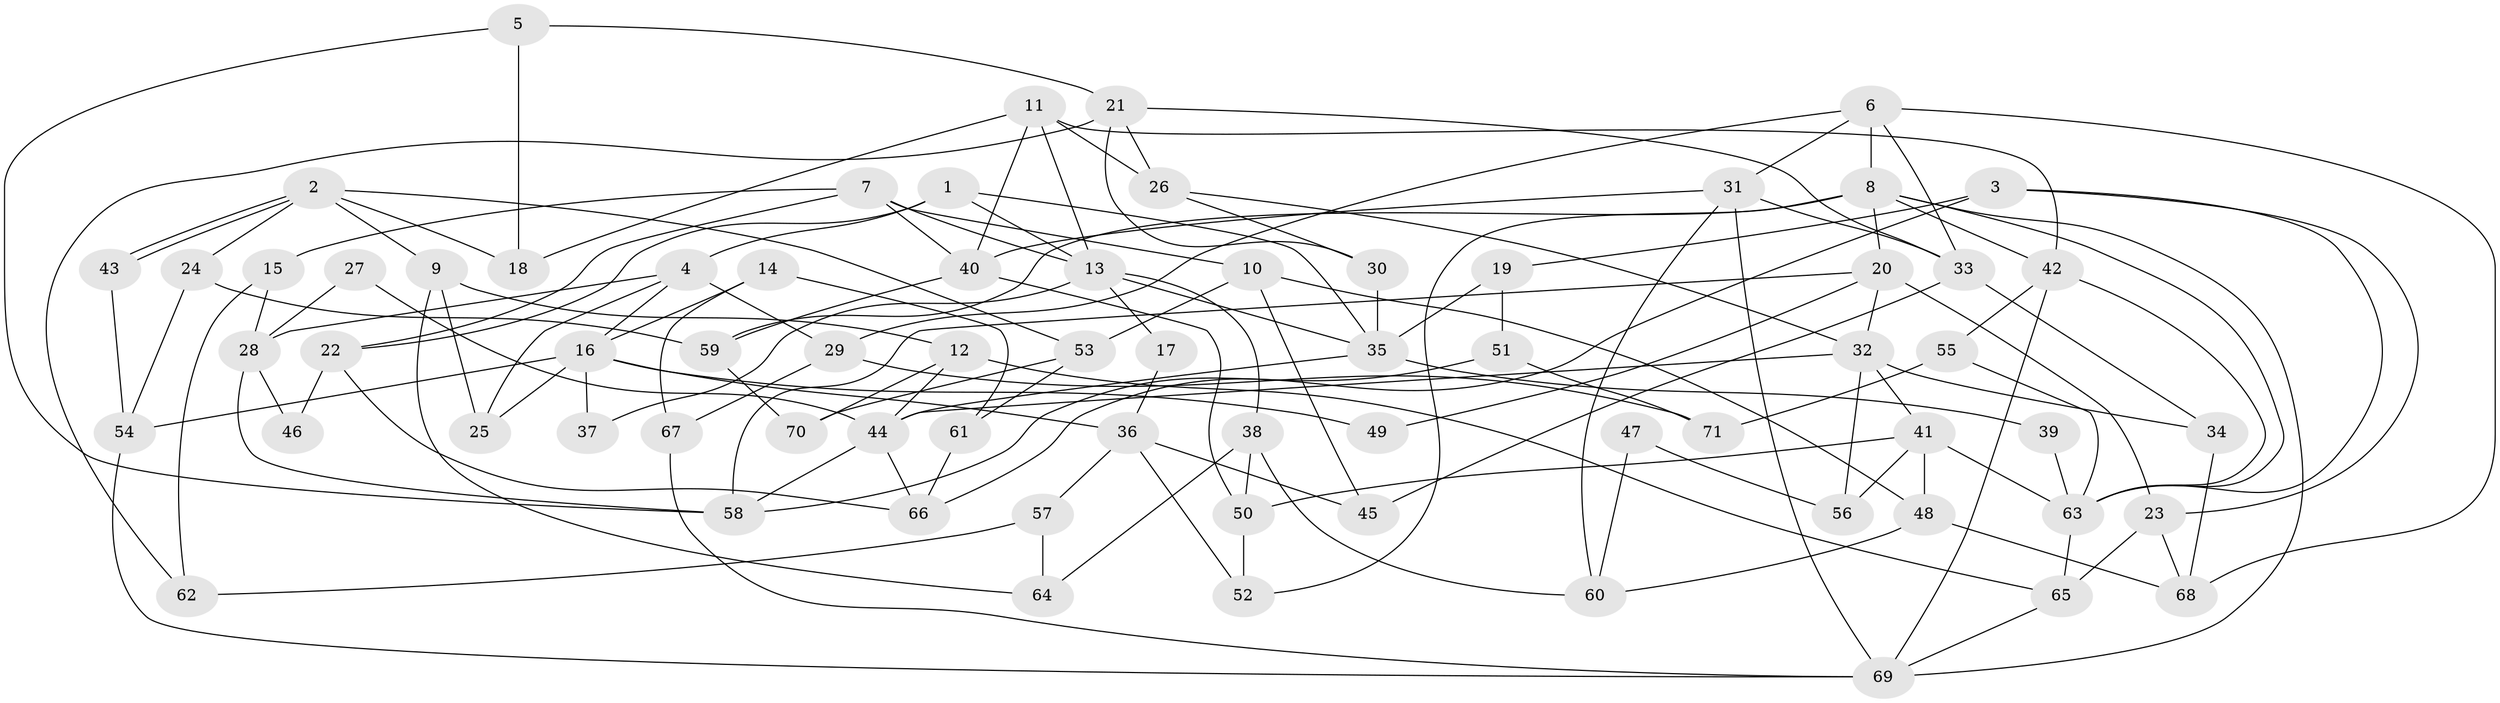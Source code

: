 // coarse degree distribution, {4: 0.10344827586206896, 10: 0.06896551724137931, 5: 0.10344827586206896, 8: 0.10344827586206896, 7: 0.034482758620689655, 12: 0.06896551724137931, 3: 0.27586206896551724, 6: 0.06896551724137931, 2: 0.10344827586206896, 9: 0.034482758620689655, 1: 0.034482758620689655}
// Generated by graph-tools (version 1.1) at 2025/50/03/04/25 22:50:47]
// undirected, 71 vertices, 142 edges
graph export_dot {
  node [color=gray90,style=filled];
  1;
  2;
  3;
  4;
  5;
  6;
  7;
  8;
  9;
  10;
  11;
  12;
  13;
  14;
  15;
  16;
  17;
  18;
  19;
  20;
  21;
  22;
  23;
  24;
  25;
  26;
  27;
  28;
  29;
  30;
  31;
  32;
  33;
  34;
  35;
  36;
  37;
  38;
  39;
  40;
  41;
  42;
  43;
  44;
  45;
  46;
  47;
  48;
  49;
  50;
  51;
  52;
  53;
  54;
  55;
  56;
  57;
  58;
  59;
  60;
  61;
  62;
  63;
  64;
  65;
  66;
  67;
  68;
  69;
  70;
  71;
  1 -- 35;
  1 -- 22;
  1 -- 4;
  1 -- 13;
  2 -- 43;
  2 -- 43;
  2 -- 9;
  2 -- 18;
  2 -- 24;
  2 -- 53;
  3 -- 23;
  3 -- 63;
  3 -- 19;
  3 -- 66;
  4 -- 25;
  4 -- 16;
  4 -- 28;
  4 -- 29;
  5 -- 18;
  5 -- 21;
  5 -- 58;
  6 -- 68;
  6 -- 31;
  6 -- 8;
  6 -- 29;
  6 -- 33;
  7 -- 40;
  7 -- 13;
  7 -- 10;
  7 -- 15;
  7 -- 22;
  8 -- 42;
  8 -- 20;
  8 -- 52;
  8 -- 59;
  8 -- 63;
  8 -- 69;
  9 -- 12;
  9 -- 64;
  9 -- 25;
  10 -- 53;
  10 -- 45;
  10 -- 48;
  11 -- 42;
  11 -- 13;
  11 -- 18;
  11 -- 26;
  11 -- 40;
  12 -- 70;
  12 -- 44;
  12 -- 65;
  13 -- 38;
  13 -- 17;
  13 -- 35;
  13 -- 37;
  14 -- 67;
  14 -- 16;
  14 -- 61;
  15 -- 28;
  15 -- 62;
  16 -- 54;
  16 -- 25;
  16 -- 36;
  16 -- 37;
  16 -- 49;
  17 -- 36;
  19 -- 35;
  19 -- 51;
  20 -- 32;
  20 -- 23;
  20 -- 49;
  20 -- 58;
  21 -- 30;
  21 -- 33;
  21 -- 26;
  21 -- 62;
  22 -- 66;
  22 -- 46;
  23 -- 65;
  23 -- 68;
  24 -- 59;
  24 -- 54;
  26 -- 30;
  26 -- 32;
  27 -- 44;
  27 -- 28;
  28 -- 58;
  28 -- 46;
  29 -- 67;
  29 -- 71;
  30 -- 35;
  31 -- 69;
  31 -- 33;
  31 -- 40;
  31 -- 60;
  32 -- 34;
  32 -- 41;
  32 -- 44;
  32 -- 56;
  33 -- 45;
  33 -- 34;
  34 -- 68;
  35 -- 44;
  35 -- 39;
  36 -- 52;
  36 -- 45;
  36 -- 57;
  38 -- 50;
  38 -- 60;
  38 -- 64;
  39 -- 63;
  40 -- 50;
  40 -- 59;
  41 -- 63;
  41 -- 48;
  41 -- 50;
  41 -- 56;
  42 -- 55;
  42 -- 69;
  42 -- 63;
  43 -- 54;
  44 -- 58;
  44 -- 66;
  47 -- 60;
  47 -- 56;
  48 -- 60;
  48 -- 68;
  50 -- 52;
  51 -- 58;
  51 -- 71;
  53 -- 61;
  53 -- 70;
  54 -- 69;
  55 -- 71;
  55 -- 63;
  57 -- 62;
  57 -- 64;
  59 -- 70;
  61 -- 66;
  63 -- 65;
  65 -- 69;
  67 -- 69;
}
